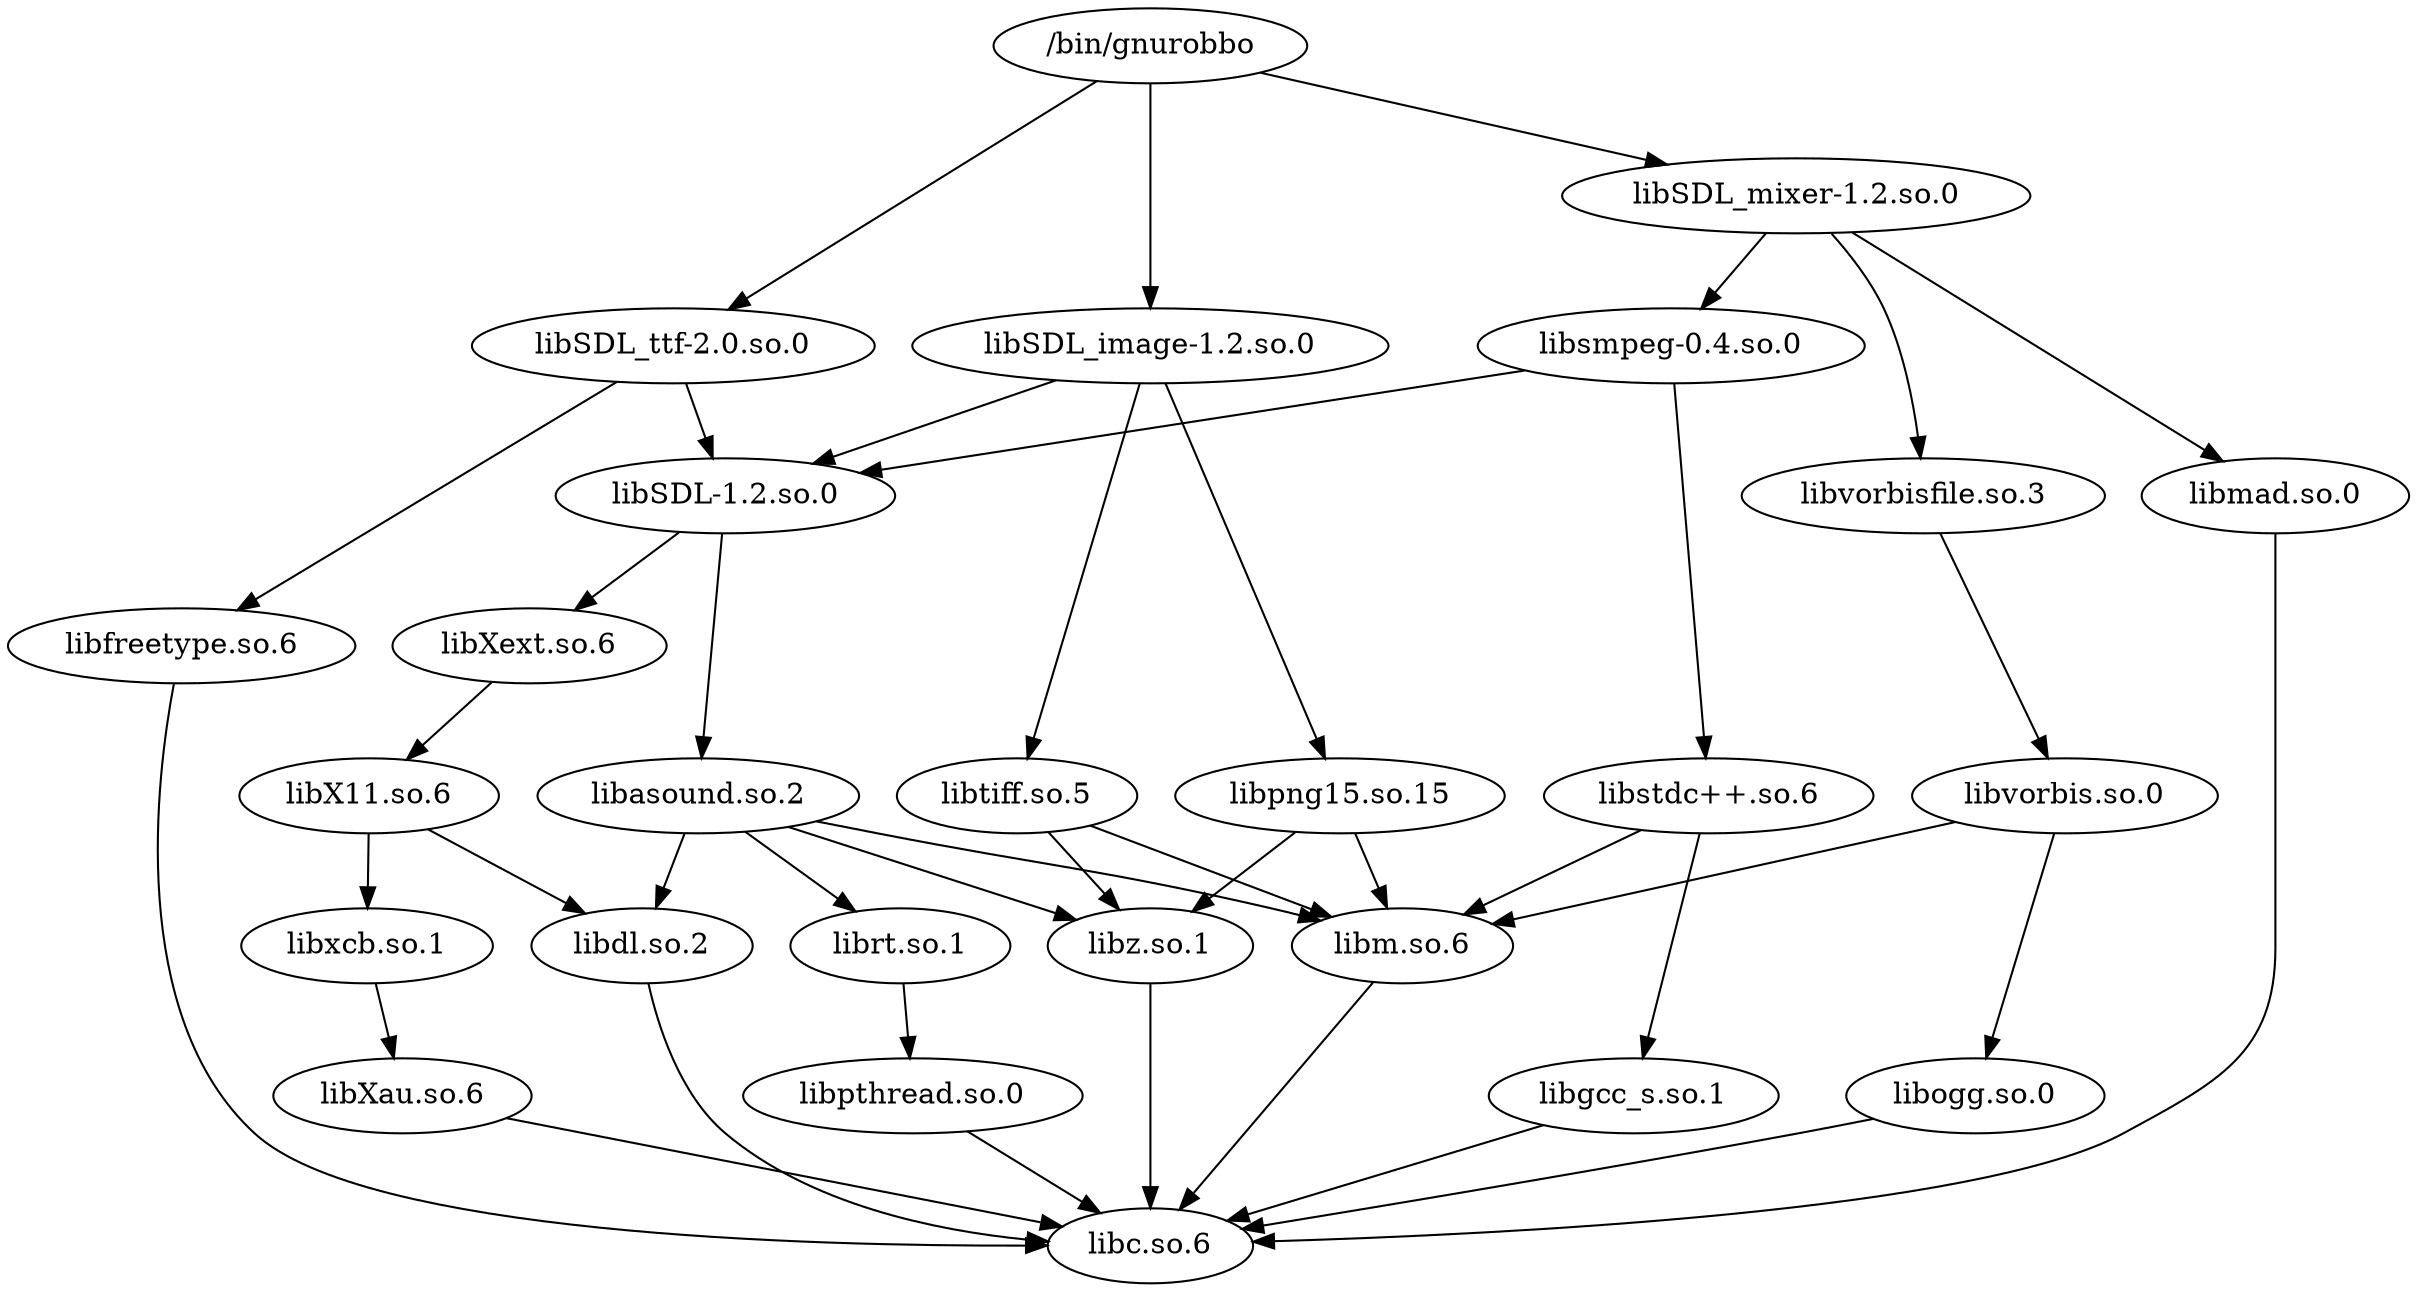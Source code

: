 digraph G {
	graph [layout=dot];
	_bin_gnurobbo	 [label="/bin/gnurobbo"];
	libSDL_ttf_2_0_so_0	 [label="libSDL_ttf-2.0.so.0"];
	_bin_gnurobbo -> libSDL_ttf_2_0_so_0;
	libSDL_mixer_1_2_so_0	 [label="libSDL_mixer-1.2.so.0"];
	_bin_gnurobbo -> libSDL_mixer_1_2_so_0;
	libSDL_image_1_2_so_0	 [label="libSDL_image-1.2.so.0"];
	_bin_gnurobbo -> libSDL_image_1_2_so_0;
	libSDL_1_2_so_0	 [label="libSDL-1.2.so.0"];
	libXext_so_6	 [label="libXext.so.6"];
	libSDL_1_2_so_0 -> libXext_so_6;
	libasound_so_2	 [label="libasound.so.2"];
	libSDL_1_2_so_0 -> libasound_so_2;
	libpthread_so_0	 [label="libpthread.so.0"];
	libc_so_6	 [label="libc.so.6"];
	libpthread_so_0 -> libc_so_6;
	libfreetype_so_6	 [label="libfreetype.so.6"];
	libSDL_ttf_2_0_so_0 -> libfreetype_so_6;
	libSDL_ttf_2_0_so_0 -> libSDL_1_2_so_0;
	libvorbisfile_so_3	 [label="libvorbisfile.so.3"];
	libSDL_mixer_1_2_so_0 -> libvorbisfile_so_3;
	libsmpeg_0_4_so_0	 [label="libsmpeg-0.4.so.0"];
	libSDL_mixer_1_2_so_0 -> libsmpeg_0_4_so_0;
	libmad_so_0	 [label="libmad.so.0"];
	libSDL_mixer_1_2_so_0 -> libmad_so_0;
	libtiff_so_5	 [label="libtiff.so.5"];
	libSDL_image_1_2_so_0 -> libtiff_so_5;
	libpng15_so_15	 [label="libpng15.so.15"];
	libSDL_image_1_2_so_0 -> libpng15_so_15;
	libSDL_image_1_2_so_0 -> libSDL_1_2_so_0;
	libm_so_6	 [label="libm.so.6"];
	libm_so_6 -> libc_so_6;
	libdl_so_2	 [label="libdl.so.2"];
	libdl_so_2 -> libc_so_6;
	librt_so_1	 [label="librt.so.1"];
	librt_so_1 -> libpthread_so_0;
	libX11_so_6	 [label="libX11.so.6"];
	libXext_so_6 -> libX11_so_6;
	libxcb_so_1	 [label="libxcb.so.1"];
	libX11_so_6 -> libxcb_so_1;
	libX11_so_6 -> libdl_so_2;
	libXau_so_6	 [label="libXau.so.6"];
	libxcb_so_1 -> libXau_so_6;
	libXau_so_6 -> libc_so_6;
	libz_so_1	 [label="libz.so.1"];
	libasound_so_2 -> libz_so_1;
	libasound_so_2 -> libm_so_6;
	libasound_so_2 -> libdl_so_2;
	libasound_so_2 -> librt_so_1;
	libz_so_1 -> libc_so_6;
	libfreetype_so_6 -> libc_so_6;
	libvorbis_so_0	 [label="libvorbis.so.0"];
	libvorbisfile_so_3 -> libvorbis_so_0;
	libvorbis_so_0 -> libm_so_6;
	libogg_so_0	 [label="libogg.so.0"];
	libvorbis_so_0 -> libogg_so_0;
	libogg_so_0 -> libc_so_6;
	libsmpeg_0_4_so_0 -> libSDL_1_2_so_0;
	libstdc___so_6	 [label="libstdc++.so.6"];
	libsmpeg_0_4_so_0 -> libstdc___so_6;
	libstdc___so_6 -> libm_so_6;
	libgcc_s_so_1	 [label="libgcc_s.so.1"];
	libstdc___so_6 -> libgcc_s_so_1;
	libmad_so_0 -> libc_so_6;
	libtiff_so_5 -> libz_so_1;
	libtiff_so_5 -> libm_so_6;
	libpng15_so_15 -> libz_so_1;
	libpng15_so_15 -> libm_so_6;
	libgcc_s_so_1 -> libc_so_6;
}
